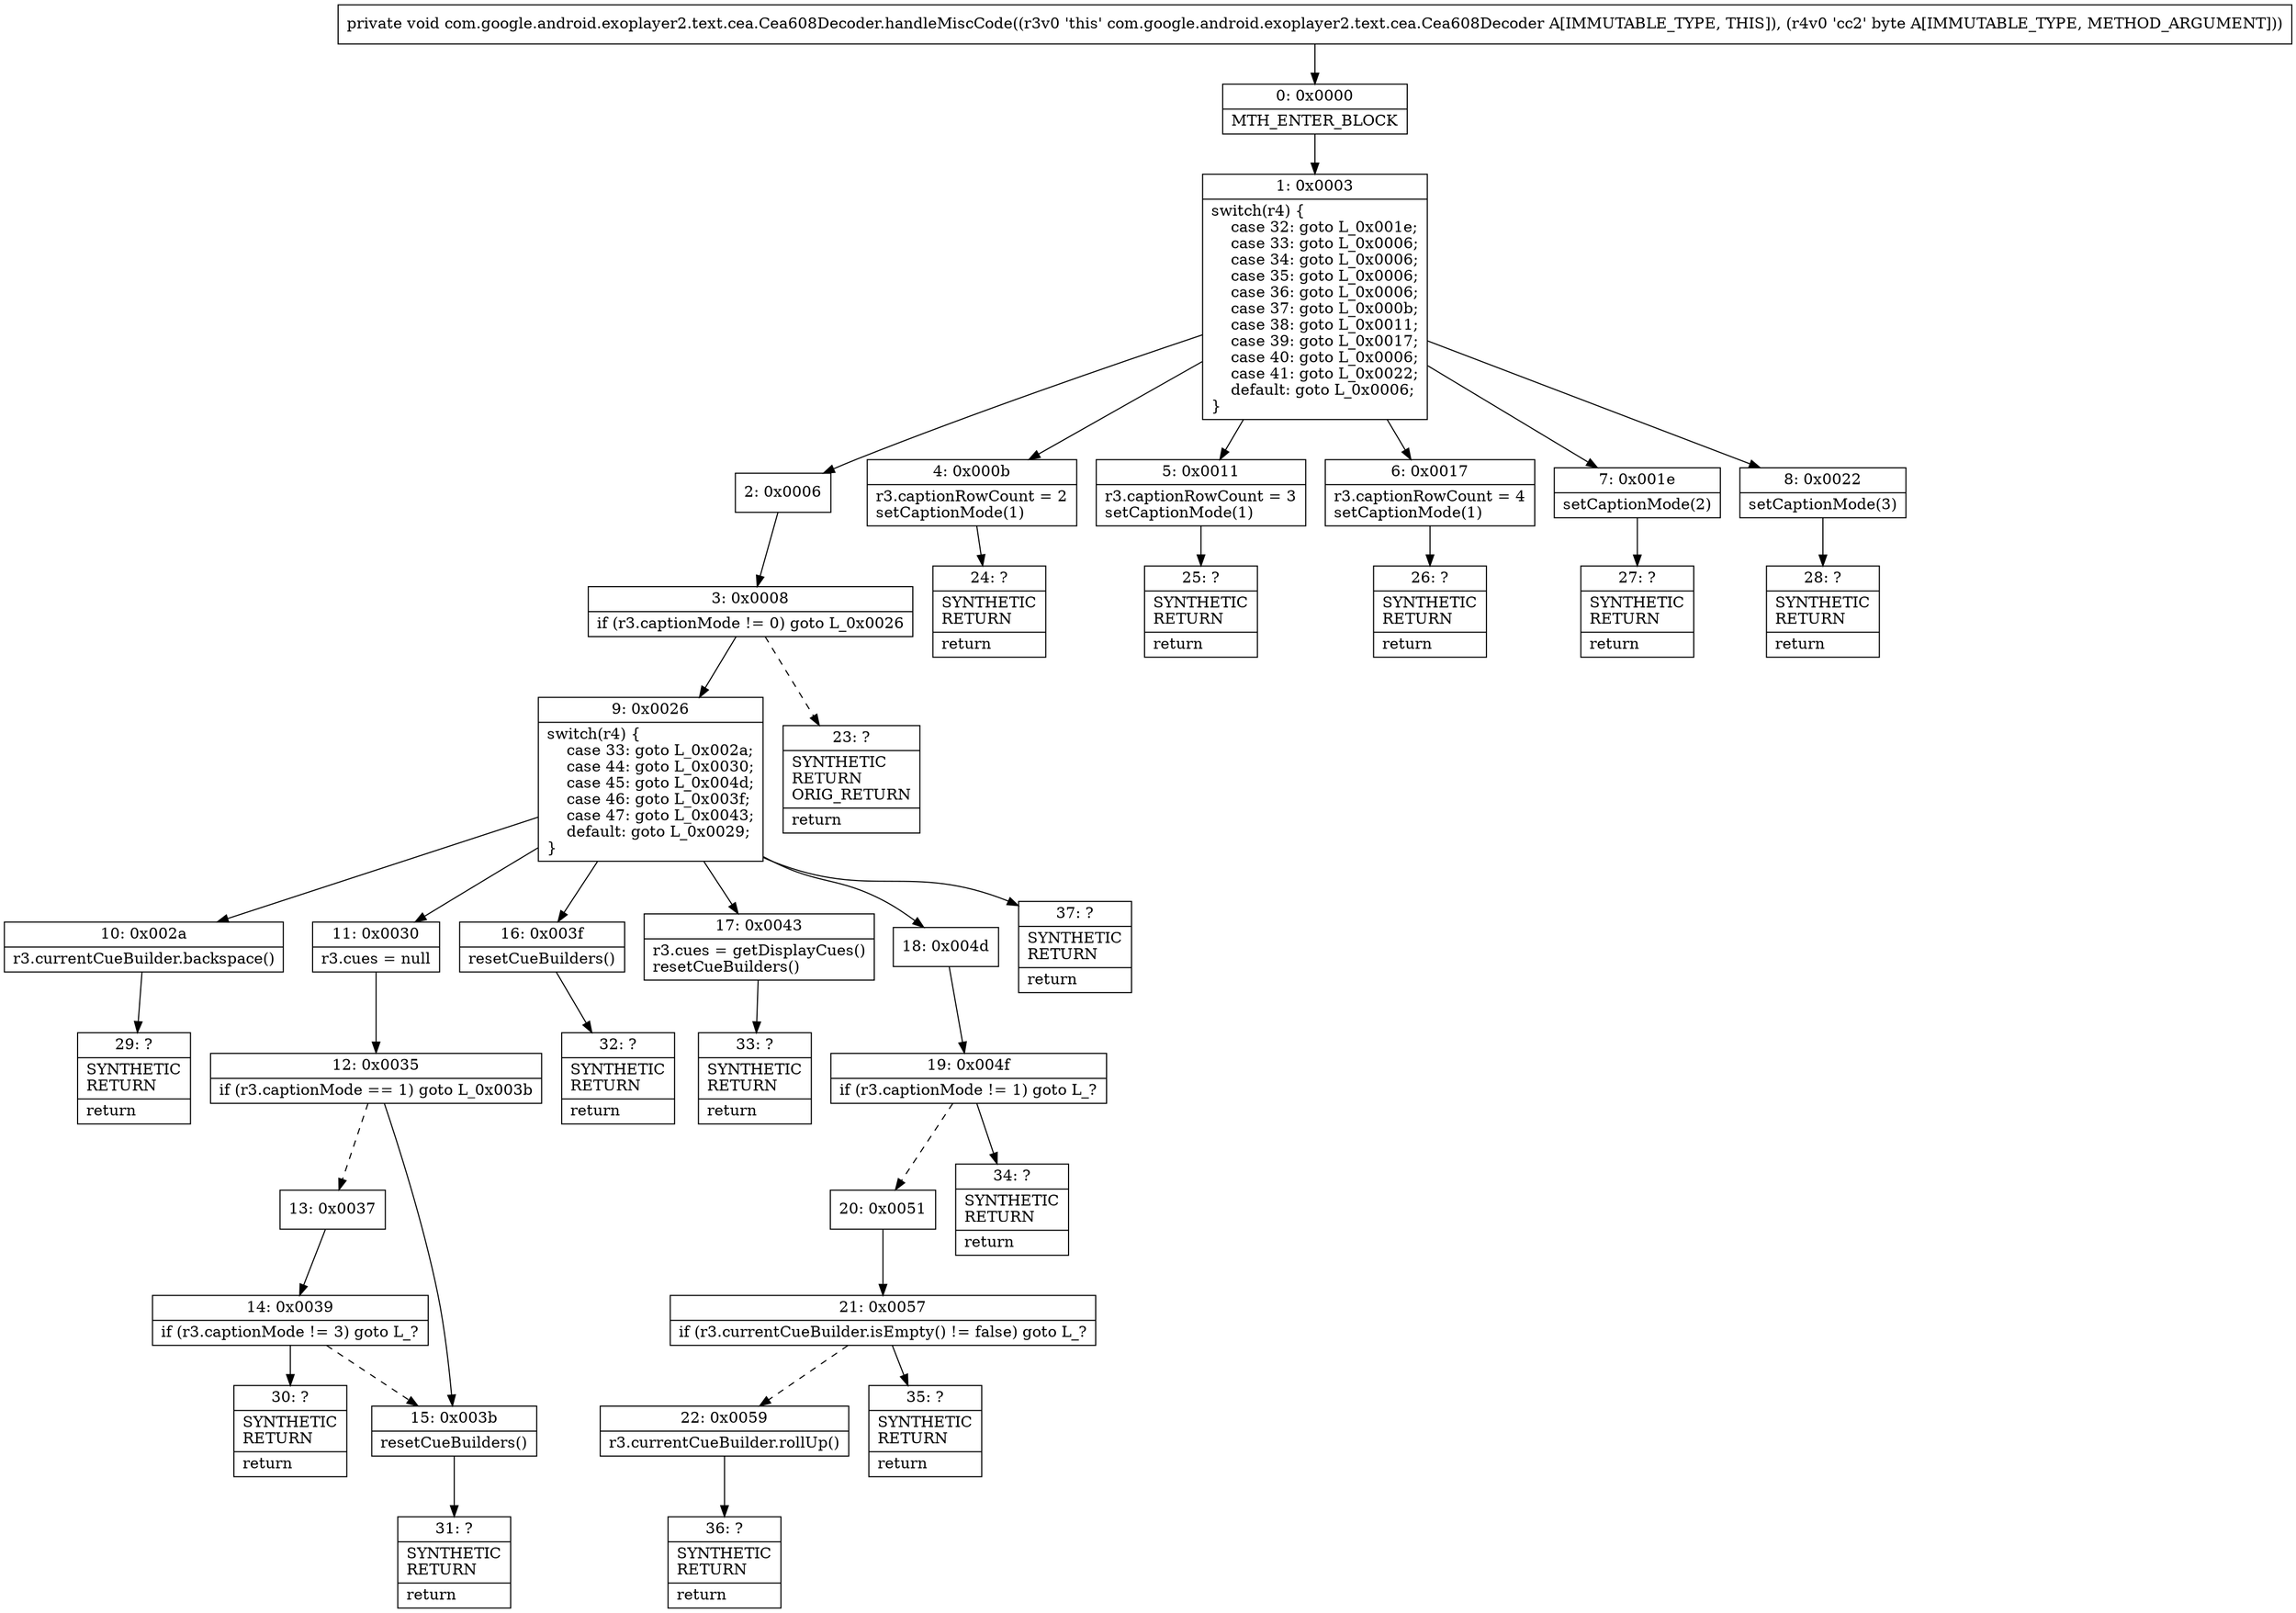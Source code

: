 digraph "CFG forcom.google.android.exoplayer2.text.cea.Cea608Decoder.handleMiscCode(B)V" {
Node_0 [shape=record,label="{0\:\ 0x0000|MTH_ENTER_BLOCK\l}"];
Node_1 [shape=record,label="{1\:\ 0x0003|switch(r4) \{\l    case 32: goto L_0x001e;\l    case 33: goto L_0x0006;\l    case 34: goto L_0x0006;\l    case 35: goto L_0x0006;\l    case 36: goto L_0x0006;\l    case 37: goto L_0x000b;\l    case 38: goto L_0x0011;\l    case 39: goto L_0x0017;\l    case 40: goto L_0x0006;\l    case 41: goto L_0x0022;\l    default: goto L_0x0006;\l\}\l}"];
Node_2 [shape=record,label="{2\:\ 0x0006}"];
Node_3 [shape=record,label="{3\:\ 0x0008|if (r3.captionMode != 0) goto L_0x0026\l}"];
Node_4 [shape=record,label="{4\:\ 0x000b|r3.captionRowCount = 2\lsetCaptionMode(1)\l}"];
Node_5 [shape=record,label="{5\:\ 0x0011|r3.captionRowCount = 3\lsetCaptionMode(1)\l}"];
Node_6 [shape=record,label="{6\:\ 0x0017|r3.captionRowCount = 4\lsetCaptionMode(1)\l}"];
Node_7 [shape=record,label="{7\:\ 0x001e|setCaptionMode(2)\l}"];
Node_8 [shape=record,label="{8\:\ 0x0022|setCaptionMode(3)\l}"];
Node_9 [shape=record,label="{9\:\ 0x0026|switch(r4) \{\l    case 33: goto L_0x002a;\l    case 44: goto L_0x0030;\l    case 45: goto L_0x004d;\l    case 46: goto L_0x003f;\l    case 47: goto L_0x0043;\l    default: goto L_0x0029;\l\}\l}"];
Node_10 [shape=record,label="{10\:\ 0x002a|r3.currentCueBuilder.backspace()\l}"];
Node_11 [shape=record,label="{11\:\ 0x0030|r3.cues = null\l}"];
Node_12 [shape=record,label="{12\:\ 0x0035|if (r3.captionMode == 1) goto L_0x003b\l}"];
Node_13 [shape=record,label="{13\:\ 0x0037}"];
Node_14 [shape=record,label="{14\:\ 0x0039|if (r3.captionMode != 3) goto L_?\l}"];
Node_15 [shape=record,label="{15\:\ 0x003b|resetCueBuilders()\l}"];
Node_16 [shape=record,label="{16\:\ 0x003f|resetCueBuilders()\l}"];
Node_17 [shape=record,label="{17\:\ 0x0043|r3.cues = getDisplayCues()\lresetCueBuilders()\l}"];
Node_18 [shape=record,label="{18\:\ 0x004d}"];
Node_19 [shape=record,label="{19\:\ 0x004f|if (r3.captionMode != 1) goto L_?\l}"];
Node_20 [shape=record,label="{20\:\ 0x0051}"];
Node_21 [shape=record,label="{21\:\ 0x0057|if (r3.currentCueBuilder.isEmpty() != false) goto L_?\l}"];
Node_22 [shape=record,label="{22\:\ 0x0059|r3.currentCueBuilder.rollUp()\l}"];
Node_23 [shape=record,label="{23\:\ ?|SYNTHETIC\lRETURN\lORIG_RETURN\l|return\l}"];
Node_24 [shape=record,label="{24\:\ ?|SYNTHETIC\lRETURN\l|return\l}"];
Node_25 [shape=record,label="{25\:\ ?|SYNTHETIC\lRETURN\l|return\l}"];
Node_26 [shape=record,label="{26\:\ ?|SYNTHETIC\lRETURN\l|return\l}"];
Node_27 [shape=record,label="{27\:\ ?|SYNTHETIC\lRETURN\l|return\l}"];
Node_28 [shape=record,label="{28\:\ ?|SYNTHETIC\lRETURN\l|return\l}"];
Node_29 [shape=record,label="{29\:\ ?|SYNTHETIC\lRETURN\l|return\l}"];
Node_30 [shape=record,label="{30\:\ ?|SYNTHETIC\lRETURN\l|return\l}"];
Node_31 [shape=record,label="{31\:\ ?|SYNTHETIC\lRETURN\l|return\l}"];
Node_32 [shape=record,label="{32\:\ ?|SYNTHETIC\lRETURN\l|return\l}"];
Node_33 [shape=record,label="{33\:\ ?|SYNTHETIC\lRETURN\l|return\l}"];
Node_34 [shape=record,label="{34\:\ ?|SYNTHETIC\lRETURN\l|return\l}"];
Node_35 [shape=record,label="{35\:\ ?|SYNTHETIC\lRETURN\l|return\l}"];
Node_36 [shape=record,label="{36\:\ ?|SYNTHETIC\lRETURN\l|return\l}"];
Node_37 [shape=record,label="{37\:\ ?|SYNTHETIC\lRETURN\l|return\l}"];
MethodNode[shape=record,label="{private void com.google.android.exoplayer2.text.cea.Cea608Decoder.handleMiscCode((r3v0 'this' com.google.android.exoplayer2.text.cea.Cea608Decoder A[IMMUTABLE_TYPE, THIS]), (r4v0 'cc2' byte A[IMMUTABLE_TYPE, METHOD_ARGUMENT])) }"];
MethodNode -> Node_0;
Node_0 -> Node_1;
Node_1 -> Node_2;
Node_1 -> Node_4;
Node_1 -> Node_5;
Node_1 -> Node_6;
Node_1 -> Node_7;
Node_1 -> Node_8;
Node_2 -> Node_3;
Node_3 -> Node_9;
Node_3 -> Node_23[style=dashed];
Node_4 -> Node_24;
Node_5 -> Node_25;
Node_6 -> Node_26;
Node_7 -> Node_27;
Node_8 -> Node_28;
Node_9 -> Node_10;
Node_9 -> Node_11;
Node_9 -> Node_16;
Node_9 -> Node_17;
Node_9 -> Node_18;
Node_9 -> Node_37;
Node_10 -> Node_29;
Node_11 -> Node_12;
Node_12 -> Node_13[style=dashed];
Node_12 -> Node_15;
Node_13 -> Node_14;
Node_14 -> Node_15[style=dashed];
Node_14 -> Node_30;
Node_15 -> Node_31;
Node_16 -> Node_32;
Node_17 -> Node_33;
Node_18 -> Node_19;
Node_19 -> Node_20[style=dashed];
Node_19 -> Node_34;
Node_20 -> Node_21;
Node_21 -> Node_22[style=dashed];
Node_21 -> Node_35;
Node_22 -> Node_36;
}


